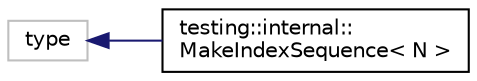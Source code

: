 digraph "Graphical Class Hierarchy"
{
  edge [fontname="Helvetica",fontsize="10",labelfontname="Helvetica",labelfontsize="10"];
  node [fontname="Helvetica",fontsize="10",shape=record];
  rankdir="LR";
  Node351 [label="type",height=0.2,width=0.4,color="grey75", fillcolor="white", style="filled"];
  Node351 -> Node0 [dir="back",color="midnightblue",fontsize="10",style="solid",fontname="Helvetica"];
  Node0 [label="testing::internal::\lMakeIndexSequence\< N \>",height=0.2,width=0.4,color="black", fillcolor="white", style="filled",URL="$structtesting_1_1internal_1_1MakeIndexSequence.html"];
}
